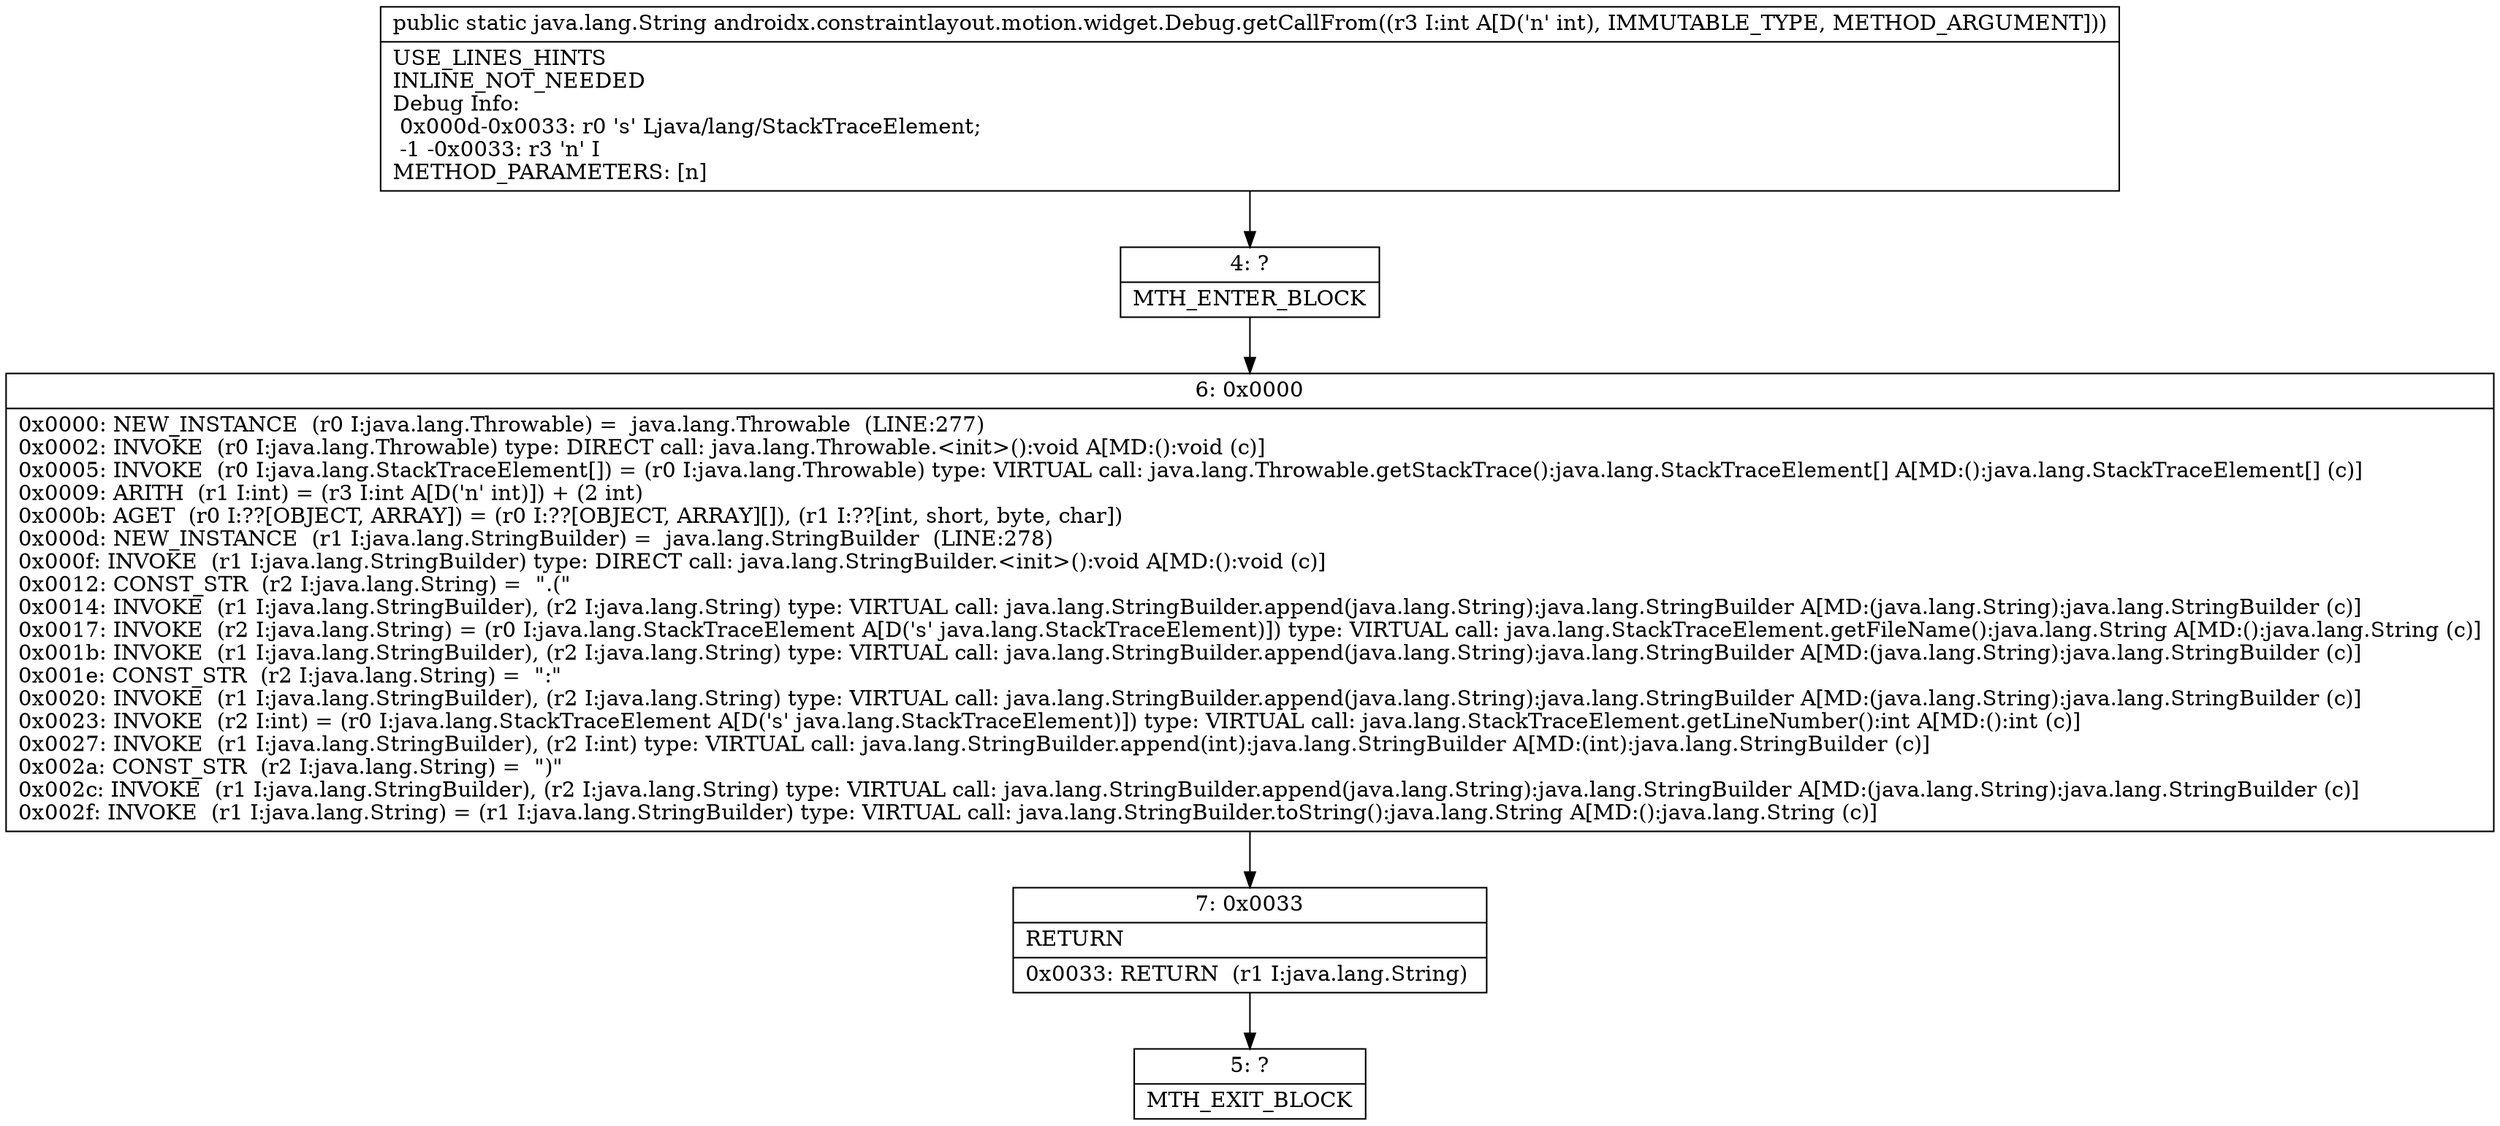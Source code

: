 digraph "CFG forandroidx.constraintlayout.motion.widget.Debug.getCallFrom(I)Ljava\/lang\/String;" {
Node_4 [shape=record,label="{4\:\ ?|MTH_ENTER_BLOCK\l}"];
Node_6 [shape=record,label="{6\:\ 0x0000|0x0000: NEW_INSTANCE  (r0 I:java.lang.Throwable) =  java.lang.Throwable  (LINE:277)\l0x0002: INVOKE  (r0 I:java.lang.Throwable) type: DIRECT call: java.lang.Throwable.\<init\>():void A[MD:():void (c)]\l0x0005: INVOKE  (r0 I:java.lang.StackTraceElement[]) = (r0 I:java.lang.Throwable) type: VIRTUAL call: java.lang.Throwable.getStackTrace():java.lang.StackTraceElement[] A[MD:():java.lang.StackTraceElement[] (c)]\l0x0009: ARITH  (r1 I:int) = (r3 I:int A[D('n' int)]) + (2 int) \l0x000b: AGET  (r0 I:??[OBJECT, ARRAY]) = (r0 I:??[OBJECT, ARRAY][]), (r1 I:??[int, short, byte, char]) \l0x000d: NEW_INSTANCE  (r1 I:java.lang.StringBuilder) =  java.lang.StringBuilder  (LINE:278)\l0x000f: INVOKE  (r1 I:java.lang.StringBuilder) type: DIRECT call: java.lang.StringBuilder.\<init\>():void A[MD:():void (c)]\l0x0012: CONST_STR  (r2 I:java.lang.String) =  \".(\" \l0x0014: INVOKE  (r1 I:java.lang.StringBuilder), (r2 I:java.lang.String) type: VIRTUAL call: java.lang.StringBuilder.append(java.lang.String):java.lang.StringBuilder A[MD:(java.lang.String):java.lang.StringBuilder (c)]\l0x0017: INVOKE  (r2 I:java.lang.String) = (r0 I:java.lang.StackTraceElement A[D('s' java.lang.StackTraceElement)]) type: VIRTUAL call: java.lang.StackTraceElement.getFileName():java.lang.String A[MD:():java.lang.String (c)]\l0x001b: INVOKE  (r1 I:java.lang.StringBuilder), (r2 I:java.lang.String) type: VIRTUAL call: java.lang.StringBuilder.append(java.lang.String):java.lang.StringBuilder A[MD:(java.lang.String):java.lang.StringBuilder (c)]\l0x001e: CONST_STR  (r2 I:java.lang.String) =  \":\" \l0x0020: INVOKE  (r1 I:java.lang.StringBuilder), (r2 I:java.lang.String) type: VIRTUAL call: java.lang.StringBuilder.append(java.lang.String):java.lang.StringBuilder A[MD:(java.lang.String):java.lang.StringBuilder (c)]\l0x0023: INVOKE  (r2 I:int) = (r0 I:java.lang.StackTraceElement A[D('s' java.lang.StackTraceElement)]) type: VIRTUAL call: java.lang.StackTraceElement.getLineNumber():int A[MD:():int (c)]\l0x0027: INVOKE  (r1 I:java.lang.StringBuilder), (r2 I:int) type: VIRTUAL call: java.lang.StringBuilder.append(int):java.lang.StringBuilder A[MD:(int):java.lang.StringBuilder (c)]\l0x002a: CONST_STR  (r2 I:java.lang.String) =  \")\" \l0x002c: INVOKE  (r1 I:java.lang.StringBuilder), (r2 I:java.lang.String) type: VIRTUAL call: java.lang.StringBuilder.append(java.lang.String):java.lang.StringBuilder A[MD:(java.lang.String):java.lang.StringBuilder (c)]\l0x002f: INVOKE  (r1 I:java.lang.String) = (r1 I:java.lang.StringBuilder) type: VIRTUAL call: java.lang.StringBuilder.toString():java.lang.String A[MD:():java.lang.String (c)]\l}"];
Node_7 [shape=record,label="{7\:\ 0x0033|RETURN\l|0x0033: RETURN  (r1 I:java.lang.String) \l}"];
Node_5 [shape=record,label="{5\:\ ?|MTH_EXIT_BLOCK\l}"];
MethodNode[shape=record,label="{public static java.lang.String androidx.constraintlayout.motion.widget.Debug.getCallFrom((r3 I:int A[D('n' int), IMMUTABLE_TYPE, METHOD_ARGUMENT]))  | USE_LINES_HINTS\lINLINE_NOT_NEEDED\lDebug Info:\l  0x000d\-0x0033: r0 's' Ljava\/lang\/StackTraceElement;\l  \-1 \-0x0033: r3 'n' I\lMETHOD_PARAMETERS: [n]\l}"];
MethodNode -> Node_4;Node_4 -> Node_6;
Node_6 -> Node_7;
Node_7 -> Node_5;
}

